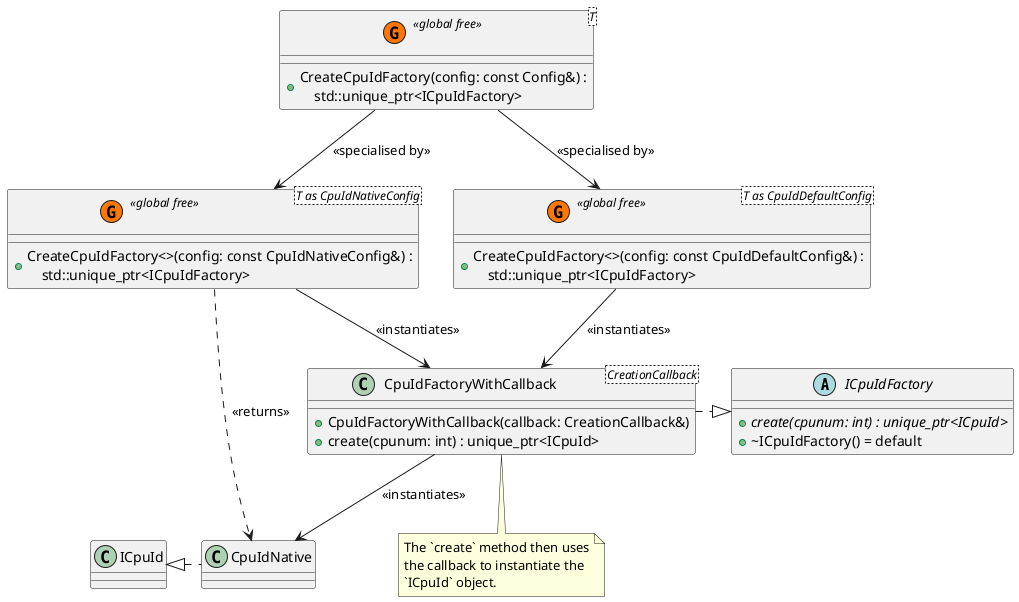 @startuml ICpuIdFactory

abstract class ICpuIdFactory {
    +{abstract} create(cpunum: int) : unique_ptr<ICpuId>
    +~ICpuIdFactory() = default
}

class " " as Global<T> <<(G,#FF7700) global free>> {
    +CreateCpuIdFactory(config: const Config&) :\n    std::unique_ptr<ICpuIdFactory>
}

class " " as GlobalDefault<T as CpuIdDefaultConfig> <<(G,#FF7700) global free>> {
    +CreateCpuIdFactory<>(config: const CpuIdDefaultConfig&) :\n    std::unique_ptr<ICpuIdFactory>
}

class " " as GlobalNative<T as CpuIdNativeConfig> <<(G,#FF7700) global free>> {
    +CreateCpuIdFactory<>(config: const CpuIdNativeConfig&) :\n    std::unique_ptr<ICpuIdFactory>
}

class CpuIdFactoryWithCallback<CreationCallback> {
    +CpuIdFactoryWithCallback(callback: CreationCallback&)
    +create(cpunum: int) : unique_ptr<ICpuId>
}
note bottom
    The `create` method then uses
    the callback to instantiate the
    `ICpuId` object.
end note

class ICpuId { }

class CpuIdNative { }

CpuIdNative .l.|> ICpuId
CpuIdFactoryWithCallback .r.|> ICpuIdFactory

Global -d-> GlobalDefault : <<specialised by>>
Global -d-> GlobalNative : <<specialised by>>
GlobalDefault -d-> CpuIdFactoryWithCallback : <<instantiates>>
GlobalNative -d-> CpuIdFactoryWithCallback : <<instantiates>>

GlobalNative .r.> CpuIdNative : <<returns>>
CpuIdFactoryWithCallback -d-> CpuIdNative : <<instantiates>>
@enduml
